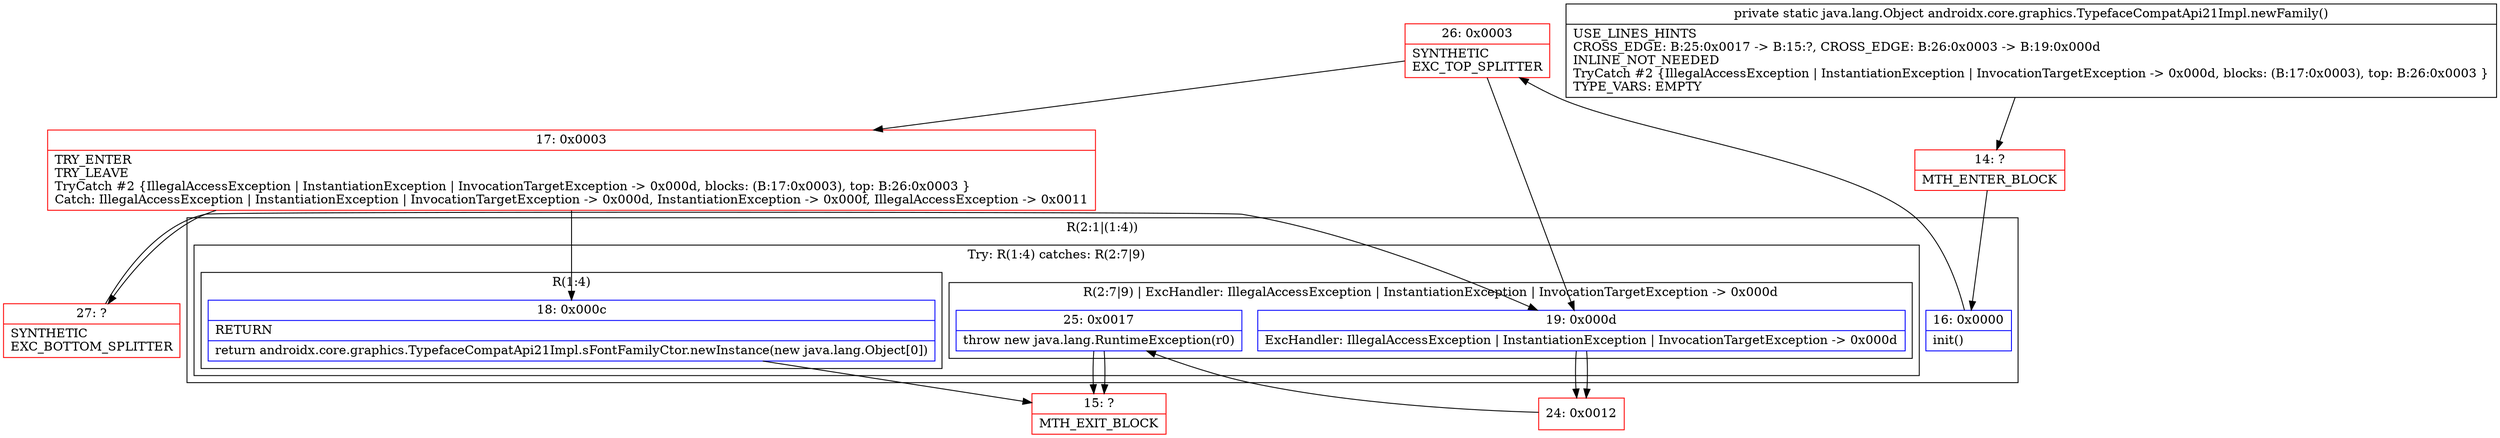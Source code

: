 digraph "CFG forandroidx.core.graphics.TypefaceCompatApi21Impl.newFamily()Ljava\/lang\/Object;" {
subgraph cluster_Region_884671490 {
label = "R(2:1|(1:4))";
node [shape=record,color=blue];
Node_16 [shape=record,label="{16\:\ 0x0000|init()\l}"];
subgraph cluster_TryCatchRegion_1184290215 {
label = "Try: R(1:4) catches: R(2:7|9)";
node [shape=record,color=blue];
subgraph cluster_Region_878406343 {
label = "R(1:4)";
node [shape=record,color=blue];
Node_18 [shape=record,label="{18\:\ 0x000c|RETURN\l|return androidx.core.graphics.TypefaceCompatApi21Impl.sFontFamilyCtor.newInstance(new java.lang.Object[0])\l}"];
}
subgraph cluster_Region_1009825231 {
label = "R(2:7|9) | ExcHandler: IllegalAccessException \| InstantiationException \| InvocationTargetException \-\> 0x000d\l";
node [shape=record,color=blue];
Node_19 [shape=record,label="{19\:\ 0x000d|ExcHandler: IllegalAccessException \| InstantiationException \| InvocationTargetException \-\> 0x000d\l}"];
Node_25 [shape=record,label="{25\:\ 0x0017|throw new java.lang.RuntimeException(r0)\l}"];
}
}
}
subgraph cluster_Region_1009825231 {
label = "R(2:7|9) | ExcHandler: IllegalAccessException \| InstantiationException \| InvocationTargetException \-\> 0x000d\l";
node [shape=record,color=blue];
Node_19 [shape=record,label="{19\:\ 0x000d|ExcHandler: IllegalAccessException \| InstantiationException \| InvocationTargetException \-\> 0x000d\l}"];
Node_25 [shape=record,label="{25\:\ 0x0017|throw new java.lang.RuntimeException(r0)\l}"];
}
Node_14 [shape=record,color=red,label="{14\:\ ?|MTH_ENTER_BLOCK\l}"];
Node_26 [shape=record,color=red,label="{26\:\ 0x0003|SYNTHETIC\lEXC_TOP_SPLITTER\l}"];
Node_17 [shape=record,color=red,label="{17\:\ 0x0003|TRY_ENTER\lTRY_LEAVE\lTryCatch #2 \{IllegalAccessException \| InstantiationException \| InvocationTargetException \-\> 0x000d, blocks: (B:17:0x0003), top: B:26:0x0003 \}\lCatch: IllegalAccessException \| InstantiationException \| InvocationTargetException \-\> 0x000d, InstantiationException \-\> 0x000f, IllegalAccessException \-\> 0x0011\l}"];
Node_15 [shape=record,color=red,label="{15\:\ ?|MTH_EXIT_BLOCK\l}"];
Node_27 [shape=record,color=red,label="{27\:\ ?|SYNTHETIC\lEXC_BOTTOM_SPLITTER\l}"];
Node_24 [shape=record,color=red,label="{24\:\ 0x0012}"];
MethodNode[shape=record,label="{private static java.lang.Object androidx.core.graphics.TypefaceCompatApi21Impl.newFamily()  | USE_LINES_HINTS\lCROSS_EDGE: B:25:0x0017 \-\> B:15:?, CROSS_EDGE: B:26:0x0003 \-\> B:19:0x000d\lINLINE_NOT_NEEDED\lTryCatch #2 \{IllegalAccessException \| InstantiationException \| InvocationTargetException \-\> 0x000d, blocks: (B:17:0x0003), top: B:26:0x0003 \}\lTYPE_VARS: EMPTY\l}"];
MethodNode -> Node_14;Node_16 -> Node_26;
Node_18 -> Node_15;
Node_19 -> Node_24;
Node_25 -> Node_15;
Node_19 -> Node_24;
Node_25 -> Node_15;
Node_14 -> Node_16;
Node_26 -> Node_17;
Node_26 -> Node_19;
Node_17 -> Node_18;
Node_17 -> Node_27;
Node_27 -> Node_19;
Node_24 -> Node_25;
}


